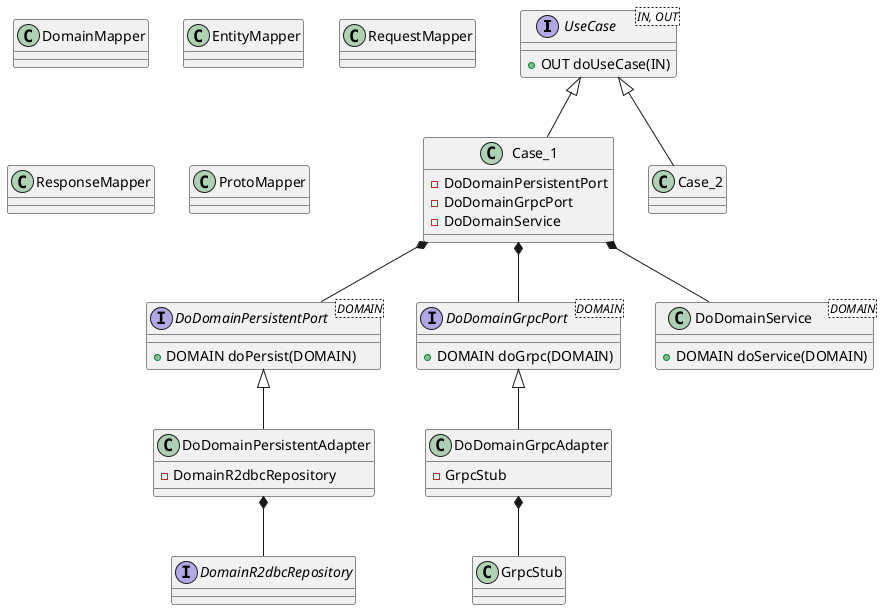 @startuml
'https://plantuml.com/class-diagram

interface UseCase
class Case_1
class Case_2

UseCase <|-- Case_1
UseCase <|-- Case_2

interface UseCase<IN, OUT> {
    + OUT doUseCase(IN)
}

class Case_1 {
    - DoDomainPersistentPort
    - DoDomainGrpcPort
    - DoDomainService
}

interface DoDomainPersistentPort<DOMAIN> {
    + DOMAIN doPersist(DOMAIN)
}

interface DoDomainGrpcPort<DOMAIN> {
    + DOMAIN doGrpc(DOMAIN)
}

class DoDomainService<DOMAIN> {
    + DOMAIN doService(DOMAIN)
}

Case_1 *-- DoDomainPersistentPort
Case_1 *-- DoDomainGrpcPort
Case_1 *-- DoDomainService

class DoDomainPersistentAdapter {
    - DomainR2dbcRepository
}
class DoDomainGrpcAdapter {
    - GrpcStub
}

DoDomainPersistentPort <|-- DoDomainPersistentAdapter
DoDomainGrpcPort <|-- DoDomainGrpcAdapter

interface DomainR2dbcRepository
DoDomainPersistentAdapter *-- DomainR2dbcRepository

class GrpcStub
DoDomainGrpcAdapter *-- GrpcStub

class DomainMapper
class EntityMapper
class RequestMapper
class ResponseMapper
class ProtoMapper

@enduml
